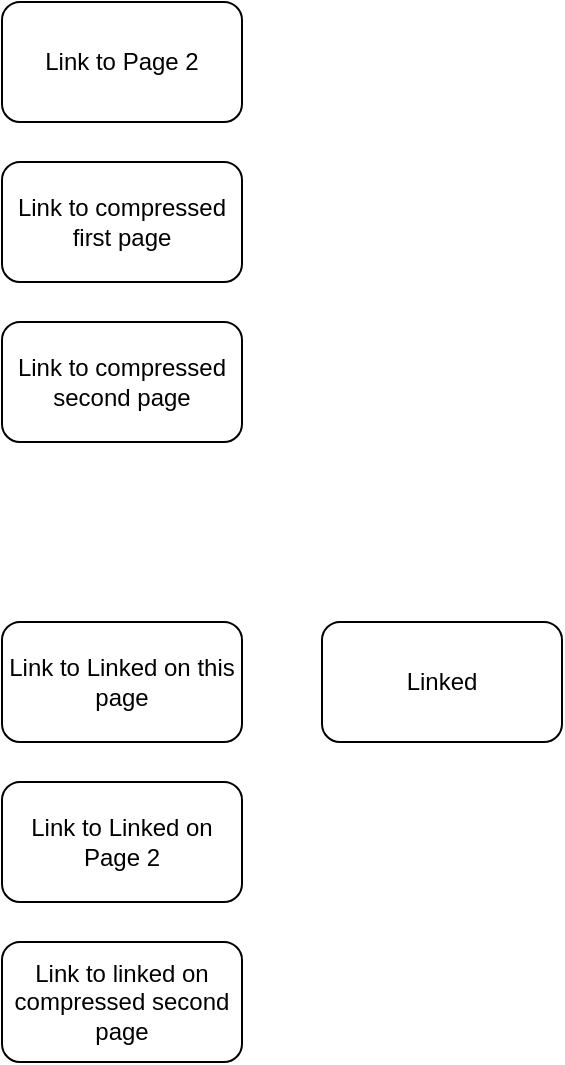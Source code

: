 <mxfile version="20.7.4" type="device" pages="2"><diagram id="P6rdNtYefLtcvrvBVHJF" name="Page-1"><mxGraphModel dx="1143" dy="1690" grid="1" gridSize="10" guides="1" tooltips="1" connect="1" arrows="1" fold="1" page="1" pageScale="1" pageWidth="850" pageHeight="1100" math="0" shadow="0"><root><mxCell id="0"/><mxCell id="1" parent="0"/><UserObject label="Link to Page 2" link="data:page/id,V78gUy14vuqNf2KqQPiY" id="SeQ7eo3qc6pXgUe3pyst-1"><mxCell style="rounded=1;whiteSpace=wrap;html=1;" parent="1" vertex="1"><mxGeometry x="360" y="490" width="120" height="60" as="geometry"/></mxCell></UserObject><object label="Link to compressed first page" link="data:page/compressed.drawio#name,Page-1" id="SeQ7eo3qc6pXgUe3pyst-2"><mxCell style="rounded=1;whiteSpace=wrap;html=1;" parent="1" vertex="1"><mxGeometry x="360" y="570" width="120" height="60" as="geometry"/></mxCell></object><object label="Link to compressed second page" link="data:page/compressed.drawio#name,Page+2" id="SeQ7eo3qc6pXgUe3pyst-3"><mxCell style="rounded=1;whiteSpace=wrap;html=1;" parent="1" vertex="1"><mxGeometry x="360" y="650" width="120" height="60" as="geometry"/></mxCell></object><mxCell id="7KSC1_O8d7ACaxm1iSCq-1" value="Linked" style="rounded=1;whiteSpace=wrap;html=1;" vertex="1" parent="1"><mxGeometry x="520" y="800" width="120" height="60" as="geometry"/></mxCell><UserObject label="Link to Linked on this page" link="data:element/id,7KSC1_O8d7ACaxm1iSCq-1" id="7KSC1_O8d7ACaxm1iSCq-2"><mxCell style="rounded=1;whiteSpace=wrap;html=1;" vertex="1" parent="1"><mxGeometry x="360" y="800" width="120" height="60" as="geometry"/></mxCell></UserObject><UserObject label="Link to Linked on Page 2" link="data:element/name,Page+2/name,Linked" id="7KSC1_O8d7ACaxm1iSCq-3"><mxCell style="rounded=1;whiteSpace=wrap;html=1;" vertex="1" parent="1"><mxGeometry x="360" y="880" width="120" height="60" as="geometry"/></mxCell></UserObject><object label="Link to linked on compressed second page" link="data:element/compressed.drawio#name,Page+2/name,Linked" id="mMpU9tbrD95g1tfM9Yg_-1"><mxCell style="rounded=1;whiteSpace=wrap;html=1;" vertex="1" parent="1"><mxGeometry x="360" y="960" width="120" height="60" as="geometry"/></mxCell></object></root></mxGraphModel></diagram><diagram id="V78gUy14vuqNf2KqQPiY" name="Page 2"><mxGraphModel dx="1143" dy="1690" grid="1" gridSize="10" guides="1" tooltips="1" connect="1" arrows="1" fold="1" page="1" pageScale="1" pageWidth="850" pageHeight="1100" math="0" shadow="0"><root><mxCell id="0"/><mxCell id="1" parent="0"/><mxCell id="rfbrq5UK7CsUpx84LqN7-1" value="Circle" style="ellipse;whiteSpace=wrap;html=1;aspect=fixed;" parent="1" vertex="1"><mxGeometry x="380" y="480" width="80" height="80" as="geometry"/></mxCell><mxCell id="z41qLrv9LLXxquu2maV1-1" value="Linked" style="rounded=1;whiteSpace=wrap;html=1;" vertex="1" parent="1"><mxGeometry x="360" y="590" width="120" height="60" as="geometry"/></mxCell><UserObject label="Link to Page 1" link="data:page/id,P6rdNtYefLtcvrvBVHJF" id="9wm5KR0eQgtPcjNLXgEd-1"><mxCell style="rounded=1;whiteSpace=wrap;html=1;" vertex="1" parent="1"><mxGeometry x="360" y="830" width="120" height="60" as="geometry"/></mxCell></UserObject><UserObject label="Link to Linked on Page 1" link="data:element/id,P6rdNtYefLtcvrvBVHJF/name,Linked" id="9wm5KR0eQgtPcjNLXgEd-2"><mxCell style="rounded=1;whiteSpace=wrap;html=1;" vertex="1" parent="1"><mxGeometry x="360" y="920" width="120" height="60" as="geometry"/></mxCell></UserObject></root></mxGraphModel></diagram></mxfile>